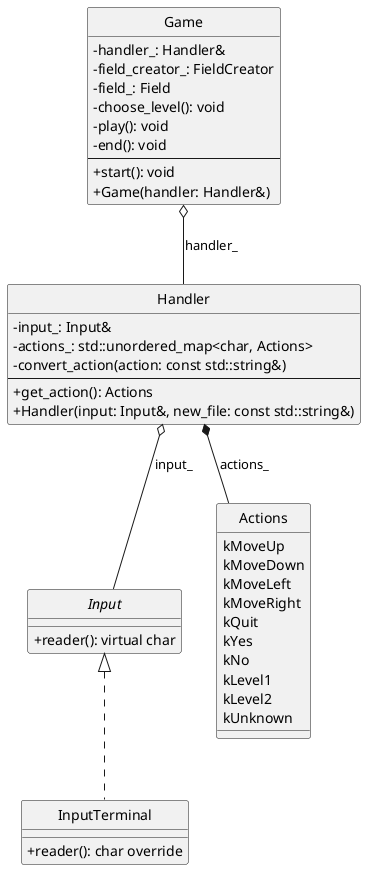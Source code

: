 @startuml diagram_lb4

hide circle
skinparam classAttributeIconSize 0

abstract class Input {
    + reader(): virtual char
}

class InputTerminal {
    + reader(): char override
}

class Handler {
    - input_: Input&
    - actions_: std::unordered_map<char, Actions> 
    - convert_action(action: const std::string&)
    --
    + get_action(): Actions
    + Handler(input: Input&, new_file: const std::string&)
}

class Game {
    - handler_: Handler&
    - field_creator_: FieldCreator
    - field_: Field
    - choose_level(): void
    - play(): void
    - end(): void
    --
    + start(): void
    + Game(handler: Handler&)
}

enum Actions {
    kMoveUp
    kMoveDown 
    kMoveLeft 
    kMoveRight
    kQuit
    kYes
    kNo
    kLevel1
    kLevel2
    kUnknown
}

Input <|.. InputTerminal
Handler o-- Input : input_
Game o-- Handler : handler_
Handler *-- Actions : actions_

@enduml
